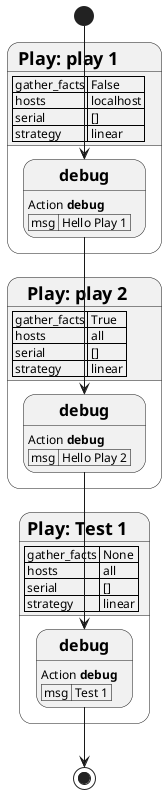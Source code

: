 @startuml
state "= Play: play 1" as play_1 {
    play_1 : | gather_facts | False |
    play_1 : | hosts | localhost |
    play_1 : | serial | [] |
    play_1 : | strategy | linear |
    state "== debug" as task_1
    task_1 : Action **debug**
    task_1 : | msg | Hello Play 1 |
}
state "= Play: play 2" as play_2 {
    play_2 : | gather_facts | True |
    play_2 : | hosts | all |
    play_2 : | serial | [] |
    play_2 : | strategy | linear |
    state "== debug" as task_2
    task_2 : Action **debug**
    task_2 : | msg | Hello Play 2 |
}
state "= Play: Test 1" as play_3 {
    play_3 : | gather_facts | None |
    play_3 : | hosts | all |
    play_3 : | serial | [] |
    play_3 : | strategy | linear |
    state "== debug" as task_3
    task_3 : Action **debug**
    task_3 : | msg | Test 1 |
}
[*] --> task_1
task_1 --> task_2
task_2 --> task_3
task_3 --> [*]
@enduml
